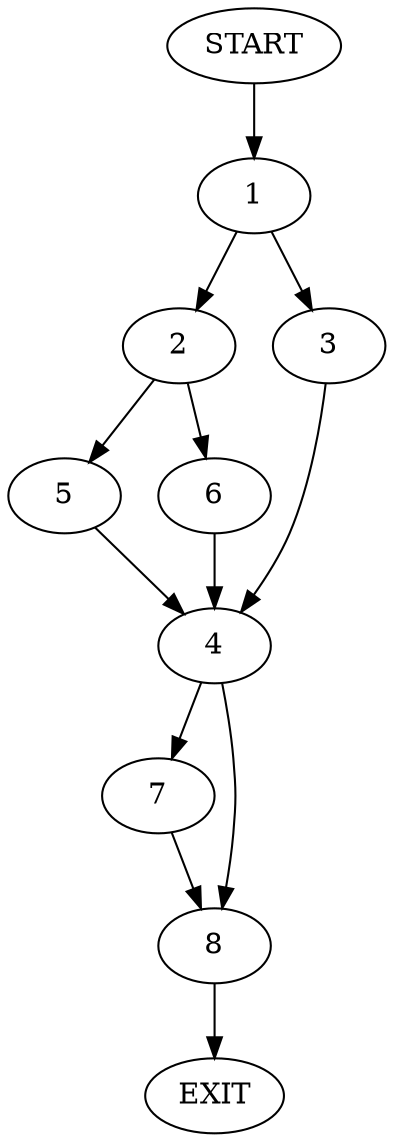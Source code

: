 digraph {
0 [label="START"]
9 [label="EXIT"]
0 -> 1
1 -> 2
1 -> 3
3 -> 4
2 -> 5
2 -> 6
6 -> 4
5 -> 4
4 -> 7
4 -> 8
7 -> 8
8 -> 9
}

